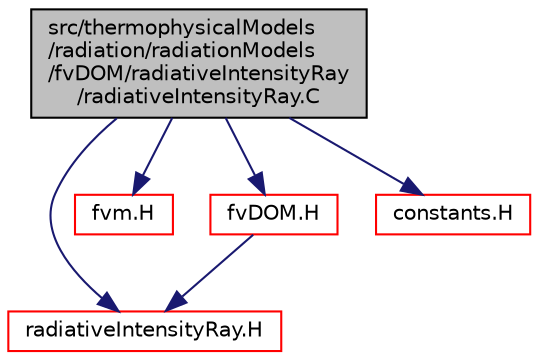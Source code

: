 digraph "src/thermophysicalModels/radiation/radiationModels/fvDOM/radiativeIntensityRay/radiativeIntensityRay.C"
{
  bgcolor="transparent";
  edge [fontname="Helvetica",fontsize="10",labelfontname="Helvetica",labelfontsize="10"];
  node [fontname="Helvetica",fontsize="10",shape=record];
  Node1 [label="src/thermophysicalModels\l/radiation/radiationModels\l/fvDOM/radiativeIntensityRay\l/radiativeIntensityRay.C",height=0.2,width=0.4,color="black", fillcolor="grey75", style="filled", fontcolor="black"];
  Node1 -> Node2 [color="midnightblue",fontsize="10",style="solid",fontname="Helvetica"];
  Node2 [label="radiativeIntensityRay.H",height=0.2,width=0.4,color="red",URL="$a10120.html"];
  Node1 -> Node3 [color="midnightblue",fontsize="10",style="solid",fontname="Helvetica"];
  Node3 [label="fvm.H",height=0.2,width=0.4,color="red",URL="$a05711.html"];
  Node1 -> Node4 [color="midnightblue",fontsize="10",style="solid",fontname="Helvetica"];
  Node4 [label="fvDOM.H",height=0.2,width=0.4,color="red",URL="$a10117.html"];
  Node4 -> Node2 [color="midnightblue",fontsize="10",style="solid",fontname="Helvetica"];
  Node1 -> Node5 [color="midnightblue",fontsize="10",style="solid",fontname="Helvetica"];
  Node5 [label="constants.H",height=0.2,width=0.4,color="red",URL="$a08156.html"];
}
